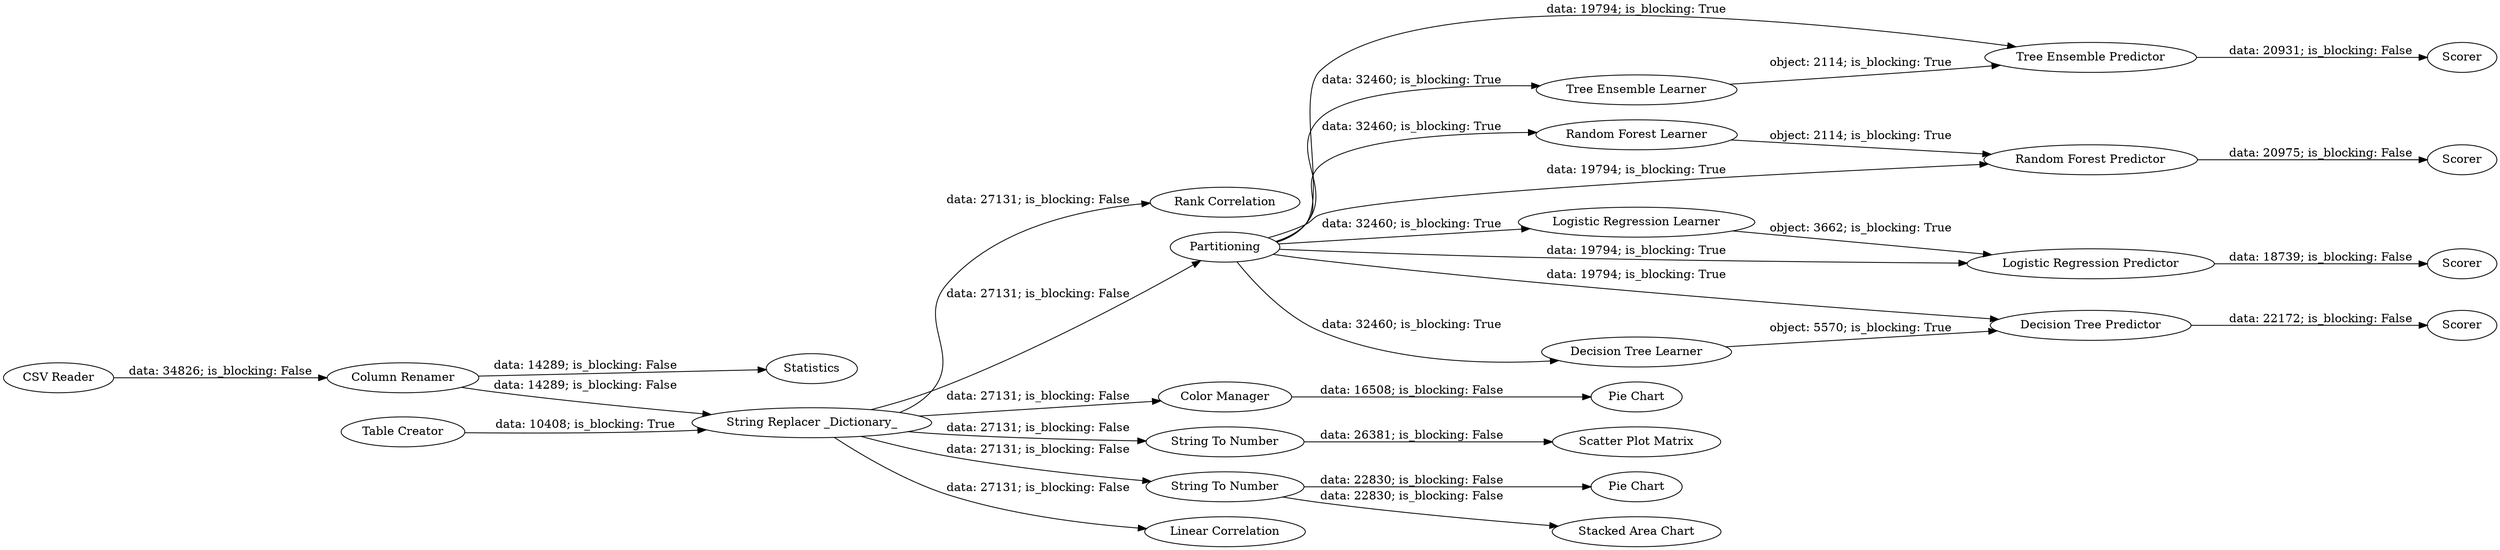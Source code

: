 digraph {
	"-2316783924218791842_38" [label="Rank Correlation"]
	"-2316783924218791842_24" [label="Column Renamer"]
	"-2316783924218791842_7" [label=Partitioning]
	"-2316783924218791842_19" [label="Tree Ensemble Learner"]
	"-2316783924218791842_30" [label="Scatter Plot Matrix"]
	"-2316783924218791842_21" [label=Scorer]
	"-2316783924218791842_36" [label="Color Manager"]
	"-2316783924218791842_35" [label="Pie Chart"]
	"-2316783924218791842_13" [label="Decision Tree Learner"]
	"-2316783924218791842_11" [label=Scorer]
	"-2316783924218791842_4" [label="String Replacer _Dictionary_"]
	"-2316783924218791842_29" [label="String To Number"]
	"-2316783924218791842_8" [label=Scorer]
	"-2316783924218791842_12" [label="Decision Tree Predictor"]
	"-2316783924218791842_25" [label="CSV Reader"]
	"-2316783924218791842_34" [label="String To Number"]
	"-2316783924218791842_9" [label="Logistic Regression Learner"]
	"-2316783924218791842_37" [label="Pie Chart"]
	"-2316783924218791842_33" [label="Stacked Area Chart"]
	"-2316783924218791842_20" [label="Tree Ensemble Predictor"]
	"-2316783924218791842_10" [label="Logistic Regression Predictor"]
	"-2316783924218791842_14" [label=Scorer]
	"-2316783924218791842_3" [label="Table Creator"]
	"-2316783924218791842_5" [label="Random Forest Predictor"]
	"-2316783924218791842_2" [label=Statistics]
	"-2316783924218791842_26" [label="Linear Correlation"]
	"-2316783924218791842_6" [label="Random Forest Learner"]
	"-2316783924218791842_24" -> "-2316783924218791842_2" [label="data: 14289; is_blocking: False"]
	"-2316783924218791842_7" -> "-2316783924218791842_19" [label="data: 32460; is_blocking: True"]
	"-2316783924218791842_3" -> "-2316783924218791842_4" [label="data: 10408; is_blocking: True"]
	"-2316783924218791842_12" -> "-2316783924218791842_14" [label="data: 22172; is_blocking: False"]
	"-2316783924218791842_4" -> "-2316783924218791842_7" [label="data: 27131; is_blocking: False"]
	"-2316783924218791842_34" -> "-2316783924218791842_37" [label="data: 22830; is_blocking: False"]
	"-2316783924218791842_36" -> "-2316783924218791842_35" [label="data: 16508; is_blocking: False"]
	"-2316783924218791842_6" -> "-2316783924218791842_5" [label="object: 2114; is_blocking: True"]
	"-2316783924218791842_9" -> "-2316783924218791842_10" [label="object: 3662; is_blocking: True"]
	"-2316783924218791842_7" -> "-2316783924218791842_9" [label="data: 32460; is_blocking: True"]
	"-2316783924218791842_4" -> "-2316783924218791842_34" [label="data: 27131; is_blocking: False"]
	"-2316783924218791842_4" -> "-2316783924218791842_26" [label="data: 27131; is_blocking: False"]
	"-2316783924218791842_7" -> "-2316783924218791842_10" [label="data: 19794; is_blocking: True"]
	"-2316783924218791842_5" -> "-2316783924218791842_8" [label="data: 20975; is_blocking: False"]
	"-2316783924218791842_7" -> "-2316783924218791842_6" [label="data: 32460; is_blocking: True"]
	"-2316783924218791842_7" -> "-2316783924218791842_12" [label="data: 19794; is_blocking: True"]
	"-2316783924218791842_7" -> "-2316783924218791842_20" [label="data: 19794; is_blocking: True"]
	"-2316783924218791842_20" -> "-2316783924218791842_21" [label="data: 20931; is_blocking: False"]
	"-2316783924218791842_10" -> "-2316783924218791842_11" [label="data: 18739; is_blocking: False"]
	"-2316783924218791842_4" -> "-2316783924218791842_29" [label="data: 27131; is_blocking: False"]
	"-2316783924218791842_7" -> "-2316783924218791842_5" [label="data: 19794; is_blocking: True"]
	"-2316783924218791842_4" -> "-2316783924218791842_38" [label="data: 27131; is_blocking: False"]
	"-2316783924218791842_19" -> "-2316783924218791842_20" [label="object: 2114; is_blocking: True"]
	"-2316783924218791842_24" -> "-2316783924218791842_4" [label="data: 14289; is_blocking: False"]
	"-2316783924218791842_7" -> "-2316783924218791842_13" [label="data: 32460; is_blocking: True"]
	"-2316783924218791842_25" -> "-2316783924218791842_24" [label="data: 34826; is_blocking: False"]
	"-2316783924218791842_13" -> "-2316783924218791842_12" [label="object: 5570; is_blocking: True"]
	"-2316783924218791842_4" -> "-2316783924218791842_36" [label="data: 27131; is_blocking: False"]
	"-2316783924218791842_34" -> "-2316783924218791842_33" [label="data: 22830; is_blocking: False"]
	"-2316783924218791842_29" -> "-2316783924218791842_30" [label="data: 26381; is_blocking: False"]
	rankdir=LR
}
